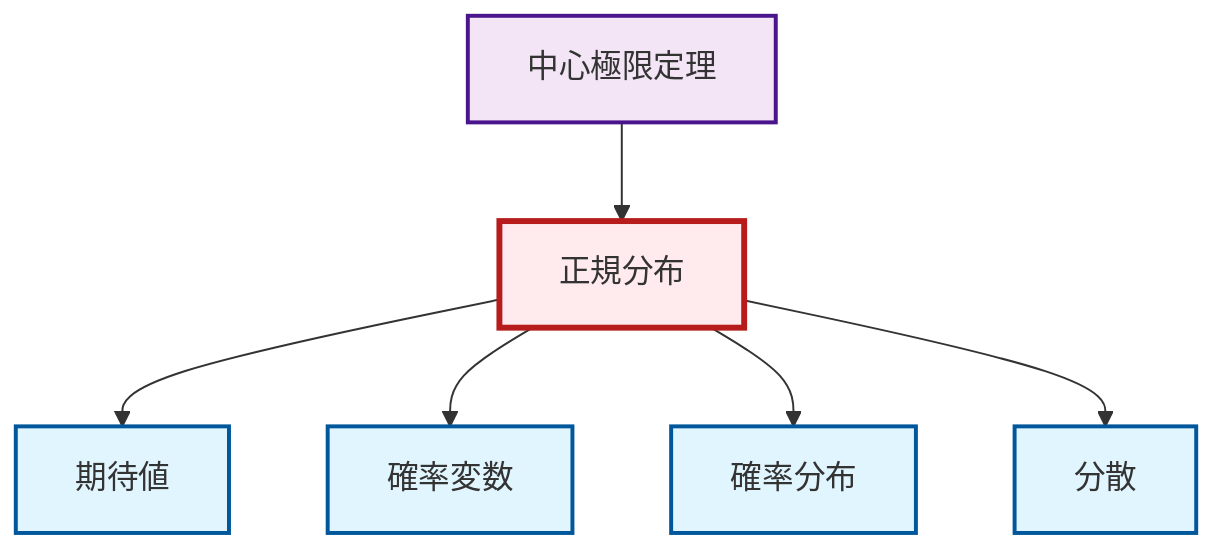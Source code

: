 graph TD
    classDef definition fill:#e1f5fe,stroke:#01579b,stroke-width:2px
    classDef theorem fill:#f3e5f5,stroke:#4a148c,stroke-width:2px
    classDef axiom fill:#fff3e0,stroke:#e65100,stroke-width:2px
    classDef example fill:#e8f5e9,stroke:#1b5e20,stroke-width:2px
    classDef current fill:#ffebee,stroke:#b71c1c,stroke-width:3px
    def-expectation["期待値"]:::definition
    thm-central-limit["中心極限定理"]:::theorem
    def-normal-distribution["正規分布"]:::definition
    def-variance["分散"]:::definition
    def-random-variable["確率変数"]:::definition
    def-probability-distribution["確率分布"]:::definition
    def-normal-distribution --> def-expectation
    def-normal-distribution --> def-random-variable
    def-normal-distribution --> def-probability-distribution
    thm-central-limit --> def-normal-distribution
    def-normal-distribution --> def-variance
    class def-normal-distribution current